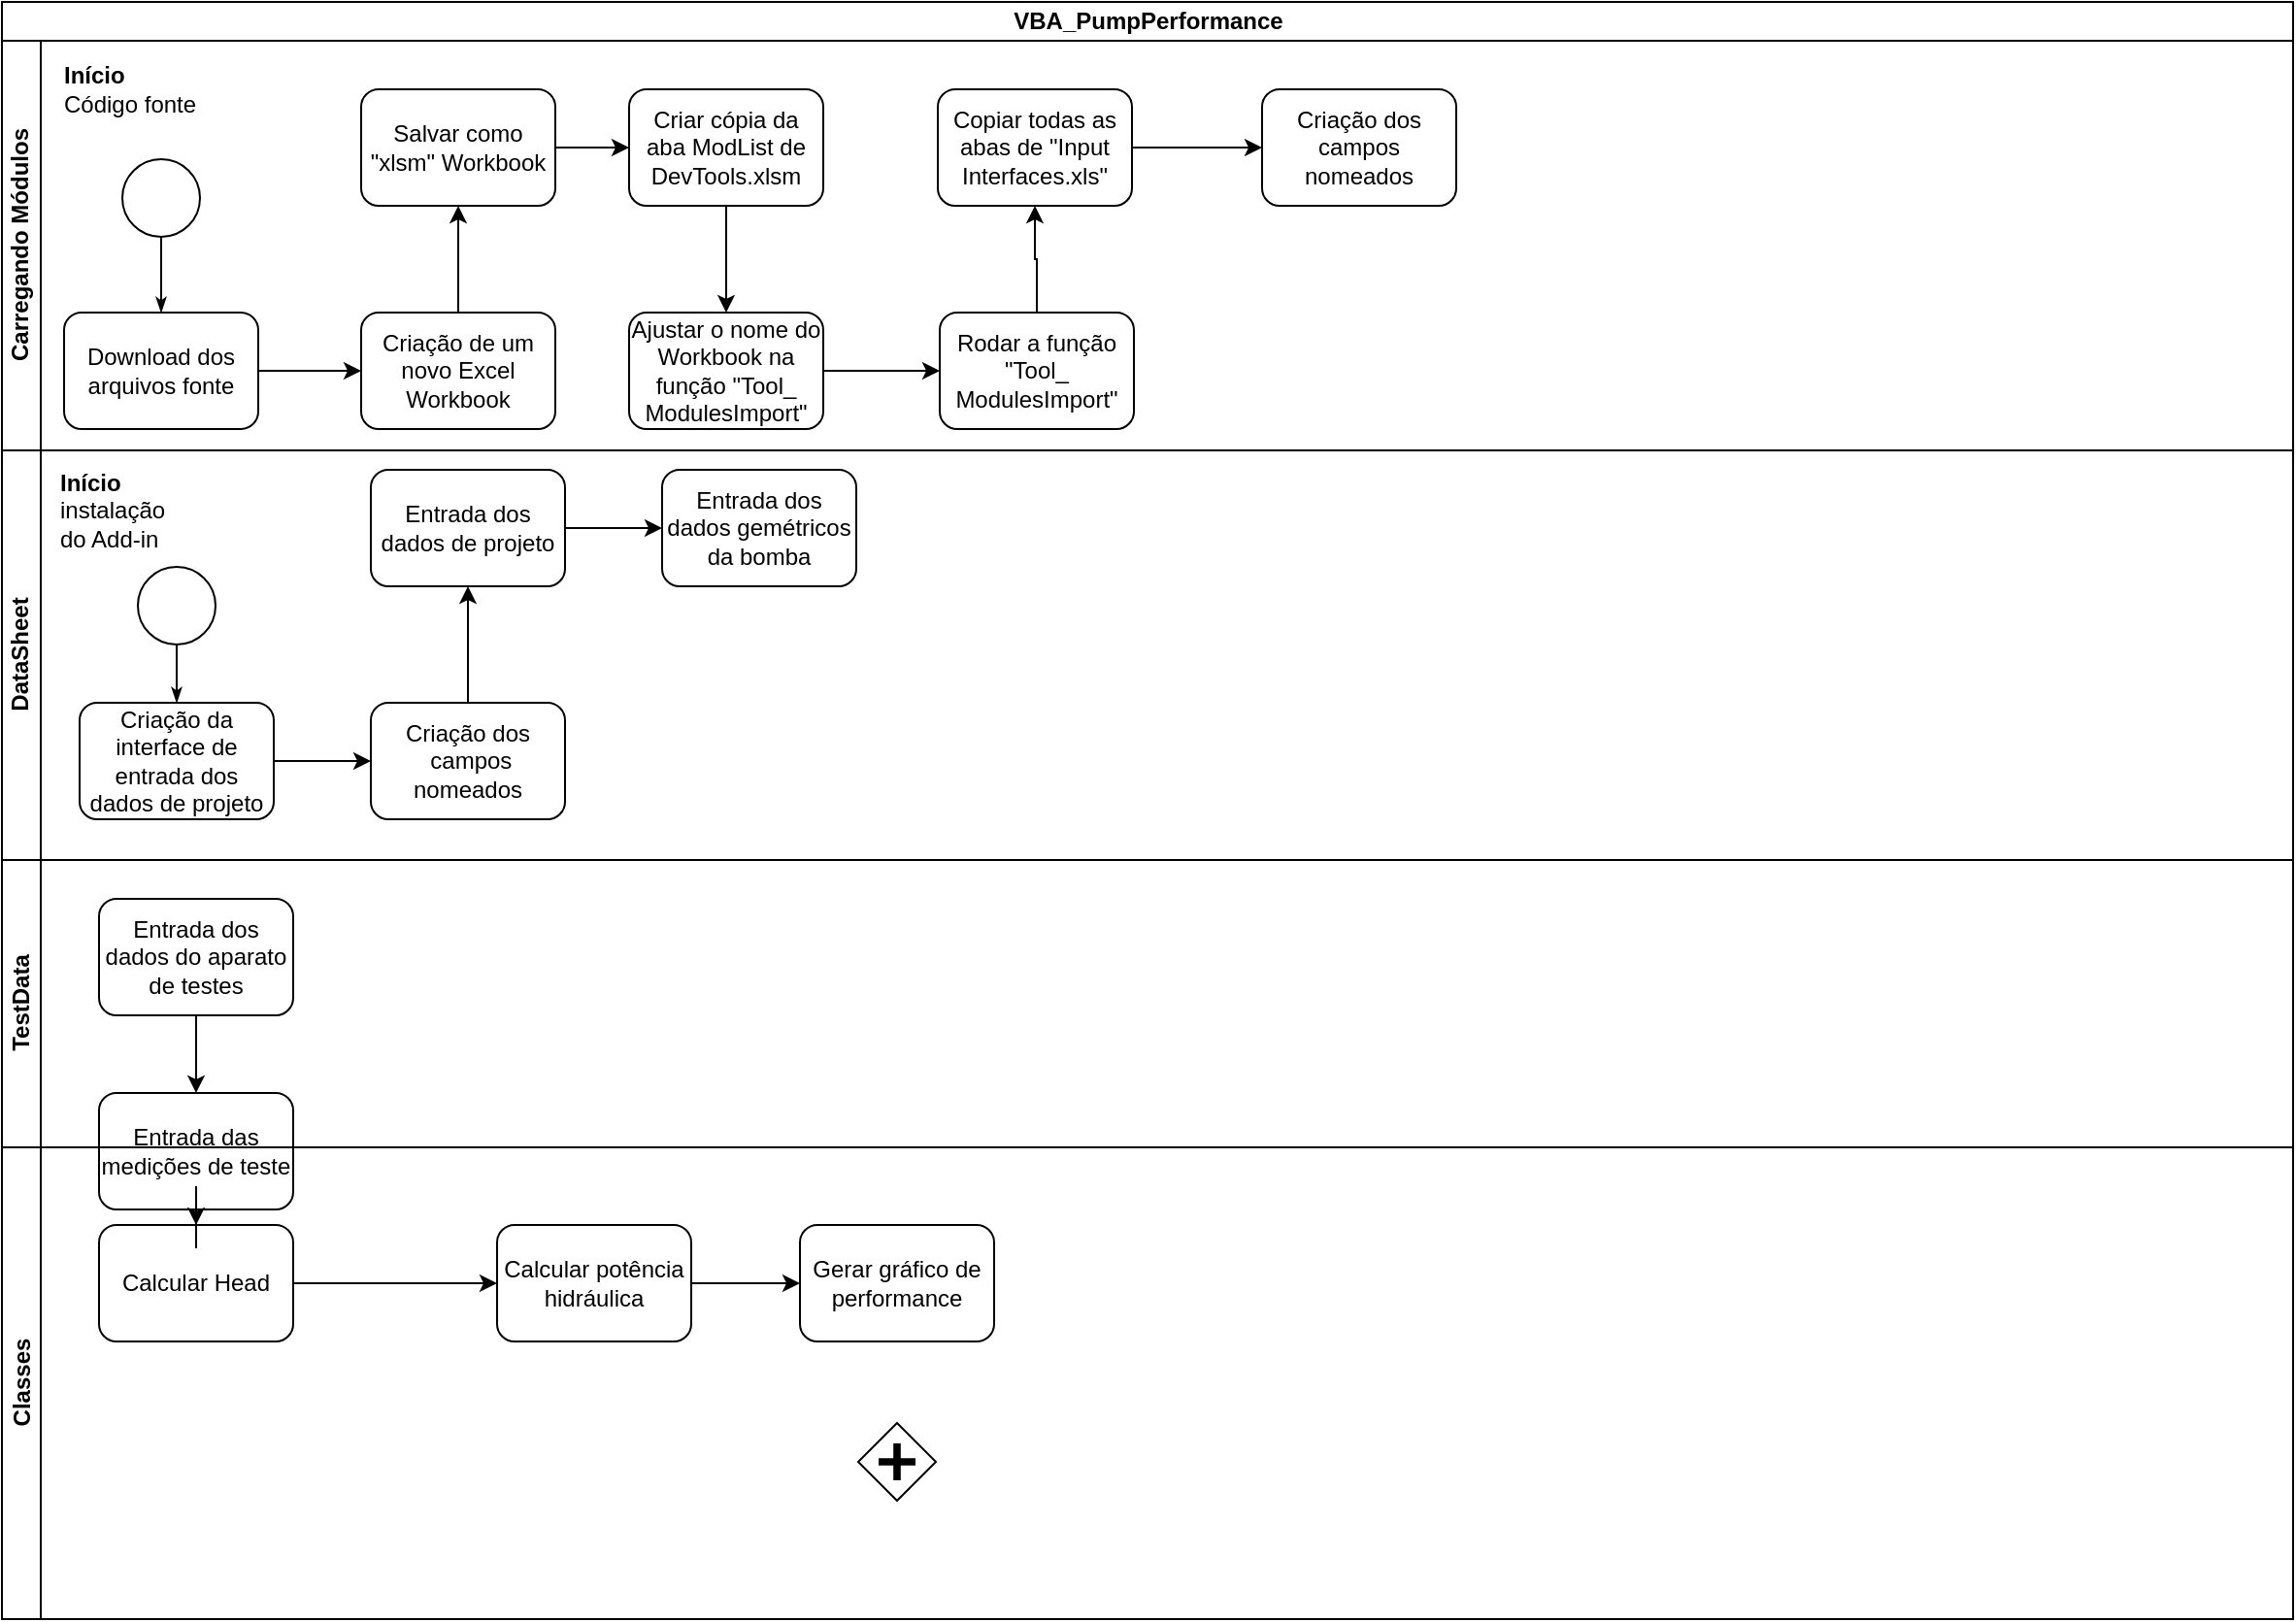 <mxfile version="14.9.4" type="github">
  <diagram name="Page-1" id="c7488fd3-1785-93aa-aadb-54a6760d102a">
    <mxGraphModel dx="530" dy="365" grid="0" gridSize="10" guides="1" tooltips="1" connect="1" arrows="1" fold="1" page="1" pageScale="1" pageWidth="1169" pageHeight="827" background="none" math="0" shadow="0">
      <root>
        <mxCell id="0" />
        <mxCell id="1" parent="0" />
        <mxCell id="2b4e8129b02d487f-1" value="VBA_PumpPerformance" style="swimlane;html=1;childLayout=stackLayout;horizontal=1;startSize=20;horizontalStack=0;rounded=0;shadow=0;labelBackgroundColor=none;strokeWidth=1;fontFamily=Helvetica;fontSize=12;align=center;" parent="1" vertex="1">
          <mxGeometry x="10" y="10" width="1180" height="833" as="geometry" />
        </mxCell>
        <mxCell id="6z-pGc0NpD1K-DbJcyDK-2" value="Carregando Módulos" style="swimlane;html=1;startSize=20;horizontal=0;fontFamily=Helvetica;" parent="2b4e8129b02d487f-1" vertex="1">
          <mxGeometry y="20" width="1180" height="211" as="geometry" />
        </mxCell>
        <mxCell id="6z-pGc0NpD1K-DbJcyDK-3" style="edgeStyle=orthogonalEdgeStyle;rounded=0;html=1;labelBackgroundColor=none;startArrow=none;startFill=0;startSize=5;endArrow=classicThin;endFill=1;endSize=5;jettySize=auto;orthogonalLoop=1;strokeWidth=1;fontFamily=Helvetica;fontSize=12;" parent="6z-pGc0NpD1K-DbJcyDK-2" source="6z-pGc0NpD1K-DbJcyDK-4" target="6z-pGc0NpD1K-DbJcyDK-5" edge="1">
          <mxGeometry relative="1" as="geometry" />
        </mxCell>
        <mxCell id="6z-pGc0NpD1K-DbJcyDK-4" value="" style="ellipse;whiteSpace=wrap;html=1;rounded=0;shadow=0;labelBackgroundColor=none;strokeWidth=1;fontFamily=Helvetica;fontSize=12;align=center;" parent="6z-pGc0NpD1K-DbJcyDK-2" vertex="1">
          <mxGeometry x="62" y="61" width="40" height="40" as="geometry" />
        </mxCell>
        <mxCell id="6z-pGc0NpD1K-DbJcyDK-5" value="Download dos arquivos fonte" style="rounded=1;whiteSpace=wrap;html=1;shadow=0;labelBackgroundColor=none;strokeWidth=1;fontFamily=Helvetica;fontSize=12;align=center;" parent="6z-pGc0NpD1K-DbJcyDK-2" vertex="1">
          <mxGeometry x="32" y="140.0" width="100" height="60" as="geometry" />
        </mxCell>
        <mxCell id="6z-pGc0NpD1K-DbJcyDK-6" value="&lt;b style=&quot;font-size: 12px&quot;&gt;&lt;font style=&quot;font-size: 12px&quot;&gt;Início&lt;/font&gt;&lt;/b&gt;&lt;br style=&quot;font-size: 12px&quot;&gt;Código fonte" style="text;html=1;strokeColor=none;fillColor=none;align=left;verticalAlign=middle;whiteSpace=wrap;rounded=0;fontFamily=Helvetica;fontSize=12;" parent="6z-pGc0NpD1K-DbJcyDK-2" vertex="1">
          <mxGeometry x="30" width="120" height="50" as="geometry" />
        </mxCell>
        <mxCell id="6z-pGc0NpD1K-DbJcyDK-7" value="Criação dos campos nomeados" style="rounded=1;whiteSpace=wrap;html=1;shadow=0;labelBackgroundColor=none;strokeWidth=1;fontFamily=Helvetica;fontSize=12;align=center;" parent="6z-pGc0NpD1K-DbJcyDK-2" vertex="1">
          <mxGeometry x="649" y="25" width="100" height="60" as="geometry" />
        </mxCell>
        <mxCell id="6z-pGc0NpD1K-DbJcyDK-16" value="Criação de um novo Excel Workbook" style="rounded=1;whiteSpace=wrap;html=1;shadow=0;labelBackgroundColor=none;strokeWidth=1;fontFamily=Helvetica;fontSize=12;align=center;" parent="6z-pGc0NpD1K-DbJcyDK-2" vertex="1">
          <mxGeometry x="185" y="140" width="100" height="60" as="geometry" />
        </mxCell>
        <mxCell id="6z-pGc0NpD1K-DbJcyDK-9" style="edgeStyle=orthogonalEdgeStyle;rounded=0;orthogonalLoop=1;jettySize=auto;html=1;fontFamily=Helvetica;fontSize=12;entryX=0;entryY=0.5;entryDx=0;entryDy=0;" parent="6z-pGc0NpD1K-DbJcyDK-2" source="6z-pGc0NpD1K-DbJcyDK-5" target="6z-pGc0NpD1K-DbJcyDK-16" edge="1">
          <mxGeometry relative="1" as="geometry" />
        </mxCell>
        <mxCell id="6z-pGc0NpD1K-DbJcyDK-19" value="Criar cópia da aba&amp;nbsp;ModList de DevTools.xlsm" style="rounded=1;whiteSpace=wrap;html=1;shadow=0;labelBackgroundColor=none;strokeWidth=1;fontFamily=Helvetica;fontSize=12;align=center;" parent="6z-pGc0NpD1K-DbJcyDK-2" vertex="1">
          <mxGeometry x="323" y="25" width="100" height="60" as="geometry" />
        </mxCell>
        <mxCell id="6z-pGc0NpD1K-DbJcyDK-24" value="Rodar a função &quot;Tool_&lt;br&gt;ModulesImport&quot;" style="rounded=1;whiteSpace=wrap;html=1;shadow=0;labelBackgroundColor=none;strokeWidth=1;fontFamily=Helvetica;fontSize=12;align=center;" parent="6z-pGc0NpD1K-DbJcyDK-2" vertex="1">
          <mxGeometry x="483" y="140" width="100" height="60" as="geometry" />
        </mxCell>
        <mxCell id="2b4e8129b02d487f-2" value="DataSheet" style="swimlane;html=1;startSize=20;horizontal=0;fontFamily=Helvetica;" parent="2b4e8129b02d487f-1" vertex="1">
          <mxGeometry y="231" width="1180" height="211" as="geometry" />
        </mxCell>
        <mxCell id="2b4e8129b02d487f-18" style="edgeStyle=orthogonalEdgeStyle;rounded=0;html=1;labelBackgroundColor=none;startArrow=none;startFill=0;startSize=5;endArrow=classicThin;endFill=1;endSize=5;jettySize=auto;orthogonalLoop=1;strokeWidth=1;fontFamily=Helvetica;fontSize=12;" parent="2b4e8129b02d487f-2" source="2b4e8129b02d487f-5" target="2b4e8129b02d487f-6" edge="1">
          <mxGeometry relative="1" as="geometry" />
        </mxCell>
        <mxCell id="2b4e8129b02d487f-5" value="" style="ellipse;whiteSpace=wrap;html=1;rounded=0;shadow=0;labelBackgroundColor=none;strokeWidth=1;fontFamily=Helvetica;fontSize=12;align=center;" parent="2b4e8129b02d487f-2" vertex="1">
          <mxGeometry x="70" y="60" width="40" height="40" as="geometry" />
        </mxCell>
        <mxCell id="2b4e8129b02d487f-6" value="Criação da interface de entrada dos dados de projeto" style="rounded=1;whiteSpace=wrap;html=1;shadow=0;labelBackgroundColor=none;strokeWidth=1;fontFamily=Helvetica;fontSize=12;align=center;" parent="2b4e8129b02d487f-2" vertex="1">
          <mxGeometry x="40" y="130.0" width="100" height="60" as="geometry" />
        </mxCell>
        <mxCell id="_Npp1PTNY8HX3L-tcrCO-12" value="Entrada dos dados gemétricos da bomba" style="rounded=1;whiteSpace=wrap;html=1;shadow=0;labelBackgroundColor=none;strokeWidth=1;fontFamily=Helvetica;fontSize=12;align=center;" parent="2b4e8129b02d487f-2" vertex="1">
          <mxGeometry x="340" y="10" width="100" height="60" as="geometry" />
        </mxCell>
        <mxCell id="_Npp1PTNY8HX3L-tcrCO-19" value="Criação dos &amp;nbsp;campos nomeados" style="rounded=1;whiteSpace=wrap;html=1;shadow=0;labelBackgroundColor=none;strokeWidth=1;fontFamily=Helvetica;fontSize=12;align=center;" parent="2b4e8129b02d487f-2" vertex="1">
          <mxGeometry x="190" y="130" width="100" height="60" as="geometry" />
        </mxCell>
        <mxCell id="_Npp1PTNY8HX3L-tcrCO-20" style="edgeStyle=orthogonalEdgeStyle;rounded=0;orthogonalLoop=1;jettySize=auto;html=1;fontFamily=Helvetica;fontSize=12;" parent="2b4e8129b02d487f-2" source="2b4e8129b02d487f-6" target="_Npp1PTNY8HX3L-tcrCO-19" edge="1">
          <mxGeometry relative="1" as="geometry" />
        </mxCell>
        <mxCell id="_Npp1PTNY8HX3L-tcrCO-2" value="Entrada dos dados de projeto" style="rounded=1;whiteSpace=wrap;html=1;shadow=0;labelBackgroundColor=none;strokeWidth=1;fontFamily=Helvetica;fontSize=12;align=center;" parent="2b4e8129b02d487f-2" vertex="1">
          <mxGeometry x="190" y="10.0" width="100" height="60" as="geometry" />
        </mxCell>
        <mxCell id="_Npp1PTNY8HX3L-tcrCO-6" style="edgeStyle=orthogonalEdgeStyle;rounded=0;orthogonalLoop=1;jettySize=auto;html=1;entryX=0;entryY=0.5;entryDx=0;entryDy=0;fontFamily=Helvetica;fontSize=12;" parent="2b4e8129b02d487f-2" source="_Npp1PTNY8HX3L-tcrCO-2" target="_Npp1PTNY8HX3L-tcrCO-12" edge="1">
          <mxGeometry relative="1" as="geometry" />
        </mxCell>
        <mxCell id="_Npp1PTNY8HX3L-tcrCO-21" style="edgeStyle=orthogonalEdgeStyle;rounded=0;orthogonalLoop=1;jettySize=auto;html=1;fontFamily=Helvetica;fontSize=12;entryX=0.5;entryY=1;entryDx=0;entryDy=0;" parent="2b4e8129b02d487f-2" source="_Npp1PTNY8HX3L-tcrCO-19" target="_Npp1PTNY8HX3L-tcrCO-2" edge="1">
          <mxGeometry relative="1" as="geometry">
            <mxPoint x="180" y="250" as="targetPoint" />
          </mxGeometry>
        </mxCell>
        <mxCell id="2b4e8129b02d487f-3" value="TestData" style="swimlane;html=1;startSize=20;horizontal=0;fontFamily=Helvetica;" parent="2b4e8129b02d487f-1" vertex="1">
          <mxGeometry y="442" width="1180" height="148" as="geometry" />
        </mxCell>
        <mxCell id="_Npp1PTNY8HX3L-tcrCO-7" value="Entrada das medições de teste" style="rounded=1;whiteSpace=wrap;html=1;shadow=0;labelBackgroundColor=none;strokeWidth=1;fontFamily=Helvetica;fontSize=12;align=center;" parent="2b4e8129b02d487f-3" vertex="1">
          <mxGeometry x="50" y="120" width="100" height="60" as="geometry" />
        </mxCell>
        <mxCell id="_Npp1PTNY8HX3L-tcrCO-9" value="Entrada dos dados do aparato de testes" style="rounded=1;whiteSpace=wrap;html=1;shadow=0;labelBackgroundColor=none;strokeWidth=1;fontFamily=Helvetica;fontSize=12;align=center;" parent="2b4e8129b02d487f-3" vertex="1">
          <mxGeometry x="50" y="20" width="100" height="60" as="geometry" />
        </mxCell>
        <mxCell id="_Npp1PTNY8HX3L-tcrCO-11" style="edgeStyle=orthogonalEdgeStyle;rounded=0;orthogonalLoop=1;jettySize=auto;html=1;entryX=0.5;entryY=0;entryDx=0;entryDy=0;fontFamily=Helvetica;fontSize=12;" parent="2b4e8129b02d487f-3" source="_Npp1PTNY8HX3L-tcrCO-9" target="_Npp1PTNY8HX3L-tcrCO-7" edge="1">
          <mxGeometry relative="1" as="geometry" />
        </mxCell>
        <mxCell id="2b4e8129b02d487f-4" value="Classes" style="swimlane;html=1;startSize=20;horizontal=0;fontFamily=Helvetica;" parent="2b4e8129b02d487f-1" vertex="1">
          <mxGeometry y="590" width="1180" height="243" as="geometry">
            <mxRectangle y="460" width="1150" height="20" as="alternateBounds" />
          </mxGeometry>
        </mxCell>
        <mxCell id="2b4e8129b02d487f-16" value="" style="shape=mxgraph.bpmn.shape;html=1;verticalLabelPosition=bottom;labelBackgroundColor=#ffffff;verticalAlign=top;perimeter=rhombusPerimeter;background=gateway;outline=none;symbol=parallelGw;rounded=1;shadow=0;strokeWidth=1;fontFamily=Helvetica;fontSize=12;align=center;" parent="2b4e8129b02d487f-4" vertex="1">
          <mxGeometry x="441" y="142.0" width="40" height="40" as="geometry" />
        </mxCell>
        <mxCell id="_Npp1PTNY8HX3L-tcrCO-25" value="Calcular potência hidráulica" style="rounded=1;whiteSpace=wrap;html=1;shadow=0;labelBackgroundColor=none;strokeWidth=1;fontFamily=Helvetica;fontSize=12;align=center;" parent="2b4e8129b02d487f-4" vertex="1">
          <mxGeometry x="255" y="40" width="100" height="60" as="geometry" />
        </mxCell>
        <mxCell id="_Npp1PTNY8HX3L-tcrCO-24" value="Calcular Head" style="rounded=1;whiteSpace=wrap;html=1;shadow=0;labelBackgroundColor=none;strokeWidth=1;fontFamily=Helvetica;fontSize=12;align=center;" parent="2b4e8129b02d487f-4" vertex="1">
          <mxGeometry x="50" y="40" width="100" height="60" as="geometry" />
        </mxCell>
        <mxCell id="_Npp1PTNY8HX3L-tcrCO-27" style="edgeStyle=orthogonalEdgeStyle;rounded=0;orthogonalLoop=1;jettySize=auto;html=1;entryX=0;entryY=0.5;entryDx=0;entryDy=0;fontFamily=Helvetica;fontSize=12;" parent="2b4e8129b02d487f-4" source="_Npp1PTNY8HX3L-tcrCO-24" target="_Npp1PTNY8HX3L-tcrCO-25" edge="1">
          <mxGeometry relative="1" as="geometry" />
        </mxCell>
        <mxCell id="_Npp1PTNY8HX3L-tcrCO-29" value="Gerar gráfico de performance" style="rounded=1;whiteSpace=wrap;html=1;shadow=0;labelBackgroundColor=none;strokeWidth=1;fontFamily=Helvetica;fontSize=12;align=center;" parent="2b4e8129b02d487f-4" vertex="1">
          <mxGeometry x="411" y="40" width="100" height="60" as="geometry" />
        </mxCell>
        <mxCell id="_Npp1PTNY8HX3L-tcrCO-28" style="edgeStyle=orthogonalEdgeStyle;rounded=0;orthogonalLoop=1;jettySize=auto;html=1;fontFamily=Helvetica;fontSize=12;entryX=0;entryY=0.5;entryDx=0;entryDy=0;" parent="2b4e8129b02d487f-4" source="_Npp1PTNY8HX3L-tcrCO-25" target="_Npp1PTNY8HX3L-tcrCO-29" edge="1">
          <mxGeometry relative="1" as="geometry">
            <mxPoint x="437.235" y="64.235" as="targetPoint" />
          </mxGeometry>
        </mxCell>
        <mxCell id="_Npp1PTNY8HX3L-tcrCO-26" style="edgeStyle=orthogonalEdgeStyle;rounded=0;orthogonalLoop=1;jettySize=auto;html=1;entryX=0.5;entryY=0;entryDx=0;entryDy=0;fontFamily=Helvetica;fontSize=12;" parent="2b4e8129b02d487f-1" source="_Npp1PTNY8HX3L-tcrCO-7" target="_Npp1PTNY8HX3L-tcrCO-24" edge="1">
          <mxGeometry relative="1" as="geometry" />
        </mxCell>
        <mxCell id="6z-pGc0NpD1K-DbJcyDK-15" value="&lt;b style=&quot;font-size: 12px;&quot;&gt;&lt;font style=&quot;font-size: 12px;&quot;&gt;Início&lt;/font&gt;&lt;/b&gt;&lt;br style=&quot;font-size: 12px;&quot;&gt;instalação&lt;br style=&quot;font-size: 12px;&quot;&gt;do Add-in" style="text;html=1;strokeColor=none;fillColor=none;align=left;verticalAlign=middle;whiteSpace=wrap;rounded=0;fontFamily=Helvetica;fontSize=12;" parent="1" vertex="1">
          <mxGeometry x="38" y="247" width="120" height="50" as="geometry" />
        </mxCell>
        <mxCell id="6z-pGc0NpD1K-DbJcyDK-22" style="edgeStyle=orthogonalEdgeStyle;rounded=0;orthogonalLoop=1;jettySize=auto;html=1;entryX=0;entryY=0.5;entryDx=0;entryDy=0;" parent="1" source="6z-pGc0NpD1K-DbJcyDK-20" target="6z-pGc0NpD1K-DbJcyDK-19" edge="1">
          <mxGeometry relative="1" as="geometry" />
        </mxCell>
        <mxCell id="6z-pGc0NpD1K-DbJcyDK-20" value="Salvar como &quot;xlsm&quot; Workbook" style="rounded=1;whiteSpace=wrap;html=1;shadow=0;labelBackgroundColor=none;strokeWidth=1;fontFamily=Helvetica;fontSize=12;align=center;" parent="1" vertex="1">
          <mxGeometry x="195" y="55" width="100" height="60" as="geometry" />
        </mxCell>
        <mxCell id="6z-pGc0NpD1K-DbJcyDK-18" style="edgeStyle=orthogonalEdgeStyle;rounded=0;orthogonalLoop=1;jettySize=auto;html=1;entryX=0.5;entryY=1;entryDx=0;entryDy=0;" parent="1" source="6z-pGc0NpD1K-DbJcyDK-16" target="6z-pGc0NpD1K-DbJcyDK-20" edge="1">
          <mxGeometry relative="1" as="geometry" />
        </mxCell>
        <mxCell id="6z-pGc0NpD1K-DbJcyDK-25" style="edgeStyle=orthogonalEdgeStyle;rounded=0;orthogonalLoop=1;jettySize=auto;html=1;entryX=0;entryY=0.5;entryDx=0;entryDy=0;" parent="1" source="6z-pGc0NpD1K-DbJcyDK-21" target="6z-pGc0NpD1K-DbJcyDK-24" edge="1">
          <mxGeometry relative="1" as="geometry" />
        </mxCell>
        <mxCell id="6z-pGc0NpD1K-DbJcyDK-21" value="Ajustar o nome do Workbook na função &quot;Tool_&lt;br&gt;ModulesImport&quot;" style="rounded=1;whiteSpace=wrap;html=1;shadow=0;labelBackgroundColor=none;strokeWidth=1;fontFamily=Helvetica;fontSize=12;align=center;" parent="1" vertex="1">
          <mxGeometry x="333" y="170" width="100" height="60" as="geometry" />
        </mxCell>
        <mxCell id="6z-pGc0NpD1K-DbJcyDK-23" style="edgeStyle=orthogonalEdgeStyle;rounded=0;orthogonalLoop=1;jettySize=auto;html=1;entryX=0.5;entryY=0;entryDx=0;entryDy=0;" parent="1" source="6z-pGc0NpD1K-DbJcyDK-19" target="6z-pGc0NpD1K-DbJcyDK-21" edge="1">
          <mxGeometry relative="1" as="geometry" />
        </mxCell>
        <mxCell id="8GANaAT1lU-iKpDCP0kg-3" style="edgeStyle=orthogonalEdgeStyle;rounded=0;orthogonalLoop=1;jettySize=auto;html=1;" edge="1" parent="1" source="8GANaAT1lU-iKpDCP0kg-1" target="6z-pGc0NpD1K-DbJcyDK-7">
          <mxGeometry relative="1" as="geometry" />
        </mxCell>
        <mxCell id="8GANaAT1lU-iKpDCP0kg-1" value="Copiar todas as abas de &quot;Input Interfaces.xls&quot;" style="rounded=1;whiteSpace=wrap;html=1;shadow=0;labelBackgroundColor=none;strokeWidth=1;fontFamily=Helvetica;fontSize=12;align=center;" vertex="1" parent="1">
          <mxGeometry x="492" y="55" width="100" height="60" as="geometry" />
        </mxCell>
        <mxCell id="8GANaAT1lU-iKpDCP0kg-2" style="edgeStyle=orthogonalEdgeStyle;rounded=0;orthogonalLoop=1;jettySize=auto;html=1;entryX=0.5;entryY=1;entryDx=0;entryDy=0;" edge="1" parent="1" source="6z-pGc0NpD1K-DbJcyDK-24" target="8GANaAT1lU-iKpDCP0kg-1">
          <mxGeometry relative="1" as="geometry" />
        </mxCell>
      </root>
    </mxGraphModel>
  </diagram>
</mxfile>
